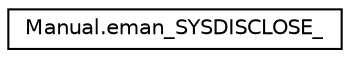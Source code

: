 digraph "Graphical Class Hierarchy"
{
  edge [fontname="Helvetica",fontsize="10",labelfontname="Helvetica",labelfontsize="10"];
  node [fontname="Helvetica",fontsize="10",shape=record];
  rankdir="LR";
  Node1 [label="Manual.eman_SYSDISCLOSE_",height=0.2,width=0.4,color="black", fillcolor="white", style="filled",URL="$db/df6/class_manual_1_1eman___s_y_s_d_i_s_c_l_o_s_e__.html"];
}
